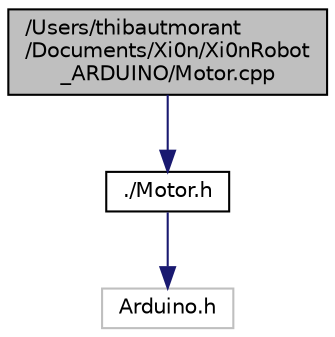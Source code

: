 digraph "/Users/thibautmorant/Documents/Xi0n/Xi0nRobot_ARDUINO/Motor.cpp"
{
  edge [fontname="Helvetica",fontsize="10",labelfontname="Helvetica",labelfontsize="10"];
  node [fontname="Helvetica",fontsize="10",shape=record];
  Node0 [label="/Users/thibautmorant\l/Documents/Xi0n/Xi0nRobot\l_ARDUINO/Motor.cpp",height=0.2,width=0.4,color="black", fillcolor="grey75", style="filled", fontcolor="black"];
  Node0 -> Node1 [color="midnightblue",fontsize="10",style="solid",fontname="Helvetica"];
  Node1 [label="./Motor.h",height=0.2,width=0.4,color="black", fillcolor="white", style="filled",URL="$_motor_8h.html",tooltip="Motor structure&#39;s. "];
  Node1 -> Node2 [color="midnightblue",fontsize="10",style="solid",fontname="Helvetica"];
  Node2 [label="Arduino.h",height=0.2,width=0.4,color="grey75", fillcolor="white", style="filled"];
}

